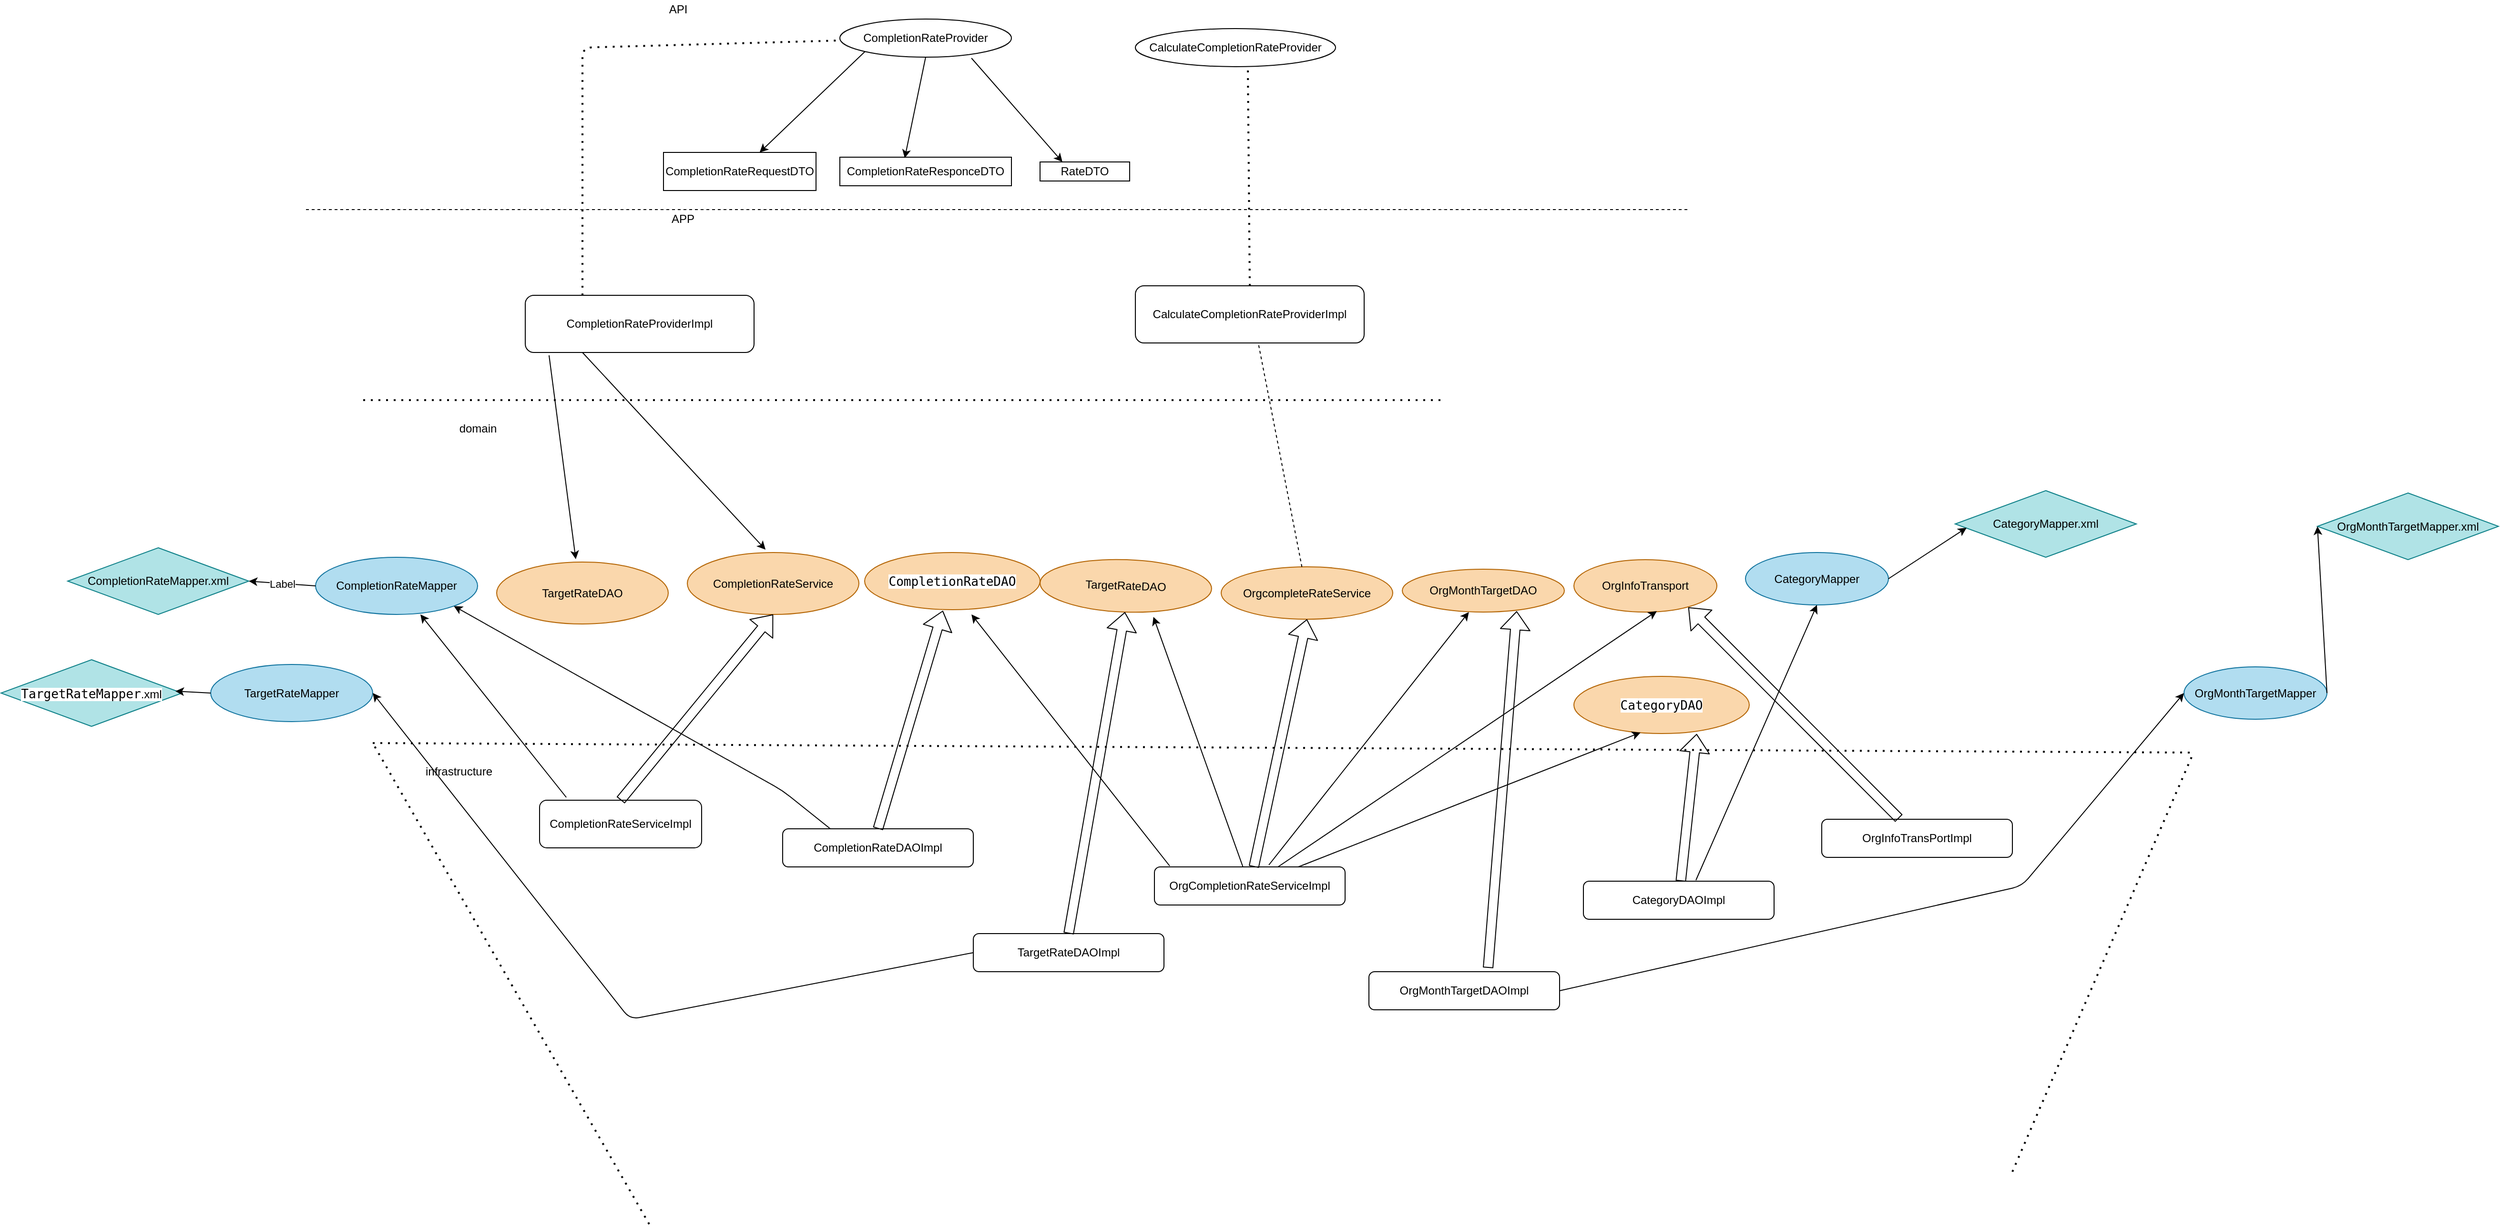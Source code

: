 <mxfile version="14.9.1" type="github"><diagram id="_fAbOFc08DvIJd-jthX_" name="completion"><mxGraphModel dx="2858" dy="1144" grid="1" gridSize="10" guides="1" tooltips="1" connect="1" arrows="1" fold="1" page="1" pageScale="1" pageWidth="827" pageHeight="1169" math="0" shadow="0"><root><mxCell id="0"/><mxCell id="1" parent="0"/><mxCell id="HPlV_7bj_zp-51kPqmHS-1" value="" style="endArrow=none;dashed=1;html=1;" edge="1" parent="1"><mxGeometry width="50" height="50" relative="1" as="geometry"><mxPoint x="-370" y="240" as="sourcePoint"/><mxPoint x="1080" y="240" as="targetPoint"/></mxGeometry></mxCell><mxCell id="HPlV_7bj_zp-51kPqmHS-2" value="CompletionRateProvider" style="ellipse;whiteSpace=wrap;html=1;" vertex="1" parent="1"><mxGeometry x="190" y="40" width="180" height="40" as="geometry"/></mxCell><mxCell id="HPlV_7bj_zp-51kPqmHS-3" value="CalculateCompletionRateProvider" style="ellipse;whiteSpace=wrap;html=1;" vertex="1" parent="1"><mxGeometry x="500" y="50" width="210" height="40" as="geometry"/></mxCell><mxCell id="HPlV_7bj_zp-51kPqmHS-4" value="API" style="text;html=1;align=center;verticalAlign=middle;resizable=0;points=[];autosize=1;strokeColor=none;" vertex="1" parent="1"><mxGeometry x="5" y="20" width="30" height="20" as="geometry"/></mxCell><mxCell id="HPlV_7bj_zp-51kPqmHS-5" value="CompletionRateRequestDTO" style="rounded=1;whiteSpace=wrap;html=1;arcSize=0;" vertex="1" parent="1"><mxGeometry x="5" y="180" width="160" height="40" as="geometry"/></mxCell><mxCell id="HPlV_7bj_zp-51kPqmHS-6" value="CompletionRateResponceDTO" style="rounded=1;whiteSpace=wrap;html=1;arcSize=0;" vertex="1" parent="1"><mxGeometry x="190" y="185" width="180" height="30" as="geometry"/></mxCell><mxCell id="HPlV_7bj_zp-51kPqmHS-7" value="RateDTO" style="rounded=1;whiteSpace=wrap;html=1;arcSize=0;" vertex="1" parent="1"><mxGeometry x="400" y="190" width="94" height="20" as="geometry"/></mxCell><mxCell id="HPlV_7bj_zp-51kPqmHS-8" value="" style="endArrow=classic;html=1;exitX=0;exitY=1;exitDx=0;exitDy=0;" edge="1" parent="1" source="HPlV_7bj_zp-51kPqmHS-2" target="HPlV_7bj_zp-51kPqmHS-5"><mxGeometry width="50" height="50" relative="1" as="geometry"><mxPoint x="390" y="380" as="sourcePoint"/><mxPoint x="440" y="330" as="targetPoint"/></mxGeometry></mxCell><mxCell id="HPlV_7bj_zp-51kPqmHS-9" value="" style="endArrow=classic;html=1;exitX=0.5;exitY=1;exitDx=0;exitDy=0;entryX=0.378;entryY=0.033;entryDx=0;entryDy=0;entryPerimeter=0;" edge="1" parent="1" source="HPlV_7bj_zp-51kPqmHS-2" target="HPlV_7bj_zp-51kPqmHS-6"><mxGeometry width="50" height="50" relative="1" as="geometry"><mxPoint x="146.36" y="94.142" as="sourcePoint"/><mxPoint x="103.866" y="190" as="targetPoint"/></mxGeometry></mxCell><mxCell id="HPlV_7bj_zp-51kPqmHS-10" value="" style="endArrow=classic;html=1;entryX=0.25;entryY=0;entryDx=0;entryDy=0;exitX=0.767;exitY=1.025;exitDx=0;exitDy=0;exitPerimeter=0;" edge="1" parent="1" source="HPlV_7bj_zp-51kPqmHS-2" target="HPlV_7bj_zp-51kPqmHS-7"><mxGeometry width="50" height="50" relative="1" as="geometry"><mxPoint x="250" y="80" as="sourcePoint"/><mxPoint x="113.866" y="200" as="targetPoint"/></mxGeometry></mxCell><mxCell id="HPlV_7bj_zp-51kPqmHS-11" value="APP" style="text;html=1;align=center;verticalAlign=middle;resizable=0;points=[];autosize=1;strokeColor=none;" vertex="1" parent="1"><mxGeometry x="5" y="240" width="40" height="20" as="geometry"/></mxCell><mxCell id="HPlV_7bj_zp-51kPqmHS-12" value="CalculateCompletionRateProviderImpl" style="rounded=1;whiteSpace=wrap;html=1;" vertex="1" parent="1"><mxGeometry x="500" y="320" width="240" height="60" as="geometry"/></mxCell><mxCell id="HPlV_7bj_zp-51kPqmHS-13" value="" style="endArrow=none;dashed=1;html=1;dashPattern=1 3;strokeWidth=2;entryX=0.562;entryY=1.1;entryDx=0;entryDy=0;entryPerimeter=0;exitX=0.5;exitY=0;exitDx=0;exitDy=0;" edge="1" parent="1" source="HPlV_7bj_zp-51kPqmHS-12" target="HPlV_7bj_zp-51kPqmHS-3"><mxGeometry width="50" height="50" relative="1" as="geometry"><mxPoint x="390" y="380" as="sourcePoint"/><mxPoint x="440" y="330" as="targetPoint"/></mxGeometry></mxCell><mxCell id="HPlV_7bj_zp-51kPqmHS-14" value="CompletionRateProviderImpl" style="rounded=1;whiteSpace=wrap;html=1;" vertex="1" parent="1"><mxGeometry x="-140" y="330" width="240" height="60" as="geometry"/></mxCell><mxCell id="HPlV_7bj_zp-51kPqmHS-15" value="" style="endArrow=none;dashed=1;html=1;dashPattern=1 3;strokeWidth=2;exitX=0.25;exitY=0;exitDx=0;exitDy=0;" edge="1" parent="1" source="HPlV_7bj_zp-51kPqmHS-14" target="HPlV_7bj_zp-51kPqmHS-2"><mxGeometry width="50" height="50" relative="1" as="geometry"><mxPoint x="390" y="380" as="sourcePoint"/><mxPoint x="440" y="330" as="targetPoint"/><Array as="points"><mxPoint x="-80" y="70"/></Array></mxGeometry></mxCell><mxCell id="HPlV_7bj_zp-51kPqmHS-16" value="" style="endArrow=none;dashed=1;html=1;dashPattern=1 3;strokeWidth=2;" edge="1" parent="1"><mxGeometry width="50" height="50" relative="1" as="geometry"><mxPoint x="-310" y="440" as="sourcePoint"/><mxPoint x="820" y="440" as="targetPoint"/></mxGeometry></mxCell><mxCell id="HPlV_7bj_zp-51kPqmHS-17" value="domain" style="text;html=1;align=center;verticalAlign=middle;resizable=0;points=[];autosize=1;strokeColor=none;" vertex="1" parent="1"><mxGeometry x="-220" y="460" width="60" height="20" as="geometry"/></mxCell><mxCell id="HPlV_7bj_zp-51kPqmHS-19" value="CompletionRateService" style="ellipse;whiteSpace=wrap;html=1;fillColor=#fad7ac;strokeColor=#b46504;" vertex="1" parent="1"><mxGeometry x="30" y="600" width="180" height="65" as="geometry"/></mxCell><mxCell id="HPlV_7bj_zp-51kPqmHS-21" value="TargetRateDAO" style="ellipse;whiteSpace=wrap;html=1;fillColor=#fad7ac;strokeColor=#b46504;" vertex="1" parent="1"><mxGeometry x="-170" y="610" width="180" height="65" as="geometry"/></mxCell><mxCell id="HPlV_7bj_zp-51kPqmHS-25" value="OrgcompleteRateService" style="ellipse;whiteSpace=wrap;html=1;fillColor=#fad7ac;strokeColor=#b46504;" vertex="1" parent="1"><mxGeometry x="590" y="615" width="180" height="55" as="geometry"/></mxCell><mxCell id="HPlV_7bj_zp-51kPqmHS-26" value="" style="endArrow=none;dashed=1;html=1;entryX=0.538;entryY=1.017;entryDx=0;entryDy=0;entryPerimeter=0;" edge="1" parent="1" source="HPlV_7bj_zp-51kPqmHS-25" target="HPlV_7bj_zp-51kPqmHS-12"><mxGeometry width="50" height="50" relative="1" as="geometry"><mxPoint x="135" y="540" as="sourcePoint"/><mxPoint x="160" y="390" as="targetPoint"/></mxGeometry></mxCell><mxCell id="HPlV_7bj_zp-51kPqmHS-27" value="" style="endArrow=none;dashed=1;html=1;dashPattern=1 3;strokeWidth=2;" edge="1" parent="1"><mxGeometry width="50" height="50" relative="1" as="geometry"><mxPoint x="-300" y="800" as="sourcePoint"/><mxPoint x="1610" y="810" as="targetPoint"/></mxGeometry></mxCell><mxCell id="HPlV_7bj_zp-51kPqmHS-28" value="CompletionRateServiceImpl" style="rounded=1;whiteSpace=wrap;html=1;" vertex="1" parent="1"><mxGeometry x="-125" y="860" width="170" height="50" as="geometry"/></mxCell><mxCell id="HPlV_7bj_zp-51kPqmHS-30" value="" style="shape=flexArrow;endArrow=classic;html=1;entryX=0.5;entryY=1;entryDx=0;entryDy=0;exitX=0.5;exitY=0;exitDx=0;exitDy=0;" edge="1" parent="1" source="HPlV_7bj_zp-51kPqmHS-28" target="HPlV_7bj_zp-51kPqmHS-19"><mxGeometry width="50" height="50" relative="1" as="geometry"><mxPoint x="115" y="740" as="sourcePoint"/><mxPoint x="165" y="690" as="targetPoint"/></mxGeometry></mxCell><mxCell id="HPlV_7bj_zp-51kPqmHS-32" value="OrgCompletionRateServiceImpl" style="rounded=1;whiteSpace=wrap;html=1;" vertex="1" parent="1"><mxGeometry x="520" y="930" width="200" height="40" as="geometry"/></mxCell><mxCell id="HPlV_7bj_zp-51kPqmHS-33" value="CompletionRateMapper" style="ellipse;whiteSpace=wrap;html=1;fillColor=#b1ddf0;strokeColor=#10739e;" vertex="1" parent="1"><mxGeometry x="-360" y="605" width="170" height="60" as="geometry"/></mxCell><mxCell id="HPlV_7bj_zp-51kPqmHS-34" value="" style="endArrow=classic;html=1;exitX=0.165;exitY=-0.06;exitDx=0;exitDy=0;exitPerimeter=0;entryX=0.647;entryY=1;entryDx=0;entryDy=0;entryPerimeter=0;" edge="1" parent="1" source="HPlV_7bj_zp-51kPqmHS-28" target="HPlV_7bj_zp-51kPqmHS-33"><mxGeometry width="50" height="50" relative="1" as="geometry"><mxPoint x="390" y="700" as="sourcePoint"/><mxPoint x="-100" y="610" as="targetPoint"/></mxGeometry></mxCell><mxCell id="HPlV_7bj_zp-51kPqmHS-35" value="" style="endArrow=classic;html=1;exitX=0.25;exitY=1;exitDx=0;exitDy=0;entryX=0.456;entryY=-0.046;entryDx=0;entryDy=0;entryPerimeter=0;" edge="1" parent="1" source="HPlV_7bj_zp-51kPqmHS-14" target="HPlV_7bj_zp-51kPqmHS-19"><mxGeometry width="50" height="50" relative="1" as="geometry"><mxPoint x="390" y="440" as="sourcePoint"/><mxPoint x="440" y="390" as="targetPoint"/></mxGeometry></mxCell><mxCell id="HPlV_7bj_zp-51kPqmHS-36" value="" style="endArrow=classic;html=1;exitX=0.104;exitY=1.05;exitDx=0;exitDy=0;exitPerimeter=0;entryX=0.461;entryY=-0.046;entryDx=0;entryDy=0;entryPerimeter=0;" edge="1" parent="1" source="HPlV_7bj_zp-51kPqmHS-14" target="HPlV_7bj_zp-51kPqmHS-21"><mxGeometry width="50" height="50" relative="1" as="geometry"><mxPoint x="390" y="440" as="sourcePoint"/><mxPoint x="440" y="390" as="targetPoint"/></mxGeometry></mxCell><mxCell id="HPlV_7bj_zp-51kPqmHS-37" value="infrastructure" style="text;html=1;align=center;verticalAlign=middle;resizable=0;points=[];autosize=1;strokeColor=none;" vertex="1" parent="1"><mxGeometry x="-255" y="820" width="90" height="20" as="geometry"/></mxCell><mxCell id="HPlV_7bj_zp-51kPqmHS-39" value="" style="shape=flexArrow;endArrow=classic;html=1;entryX=0.5;entryY=1;entryDx=0;entryDy=0;" edge="1" parent="1" source="HPlV_7bj_zp-51kPqmHS-32" target="HPlV_7bj_zp-51kPqmHS-25"><mxGeometry width="50" height="50" relative="1" as="geometry"><mxPoint x="590" y="780" as="sourcePoint"/><mxPoint x="640" y="730" as="targetPoint"/></mxGeometry></mxCell><mxCell id="HPlV_7bj_zp-51kPqmHS-40" value="OrgMonthTargetDAO" style="ellipse;whiteSpace=wrap;html=1;fillColor=#fad7ac;strokeColor=#b46504;" vertex="1" parent="1"><mxGeometry x="780" y="617.5" width="170" height="45" as="geometry"/></mxCell><mxCell id="HPlV_7bj_zp-51kPqmHS-41" value="" style="endArrow=classic;html=1;entryX=0.411;entryY=1;entryDx=0;entryDy=0;entryPerimeter=0;exitX=0.6;exitY=-0.05;exitDx=0;exitDy=0;exitPerimeter=0;" edge="1" parent="1" source="HPlV_7bj_zp-51kPqmHS-32" target="HPlV_7bj_zp-51kPqmHS-40"><mxGeometry width="50" height="50" relative="1" as="geometry"><mxPoint x="390" y="700" as="sourcePoint"/><mxPoint x="440" y="650" as="targetPoint"/></mxGeometry></mxCell><mxCell id="HPlV_7bj_zp-51kPqmHS-42" value="OrgInfoTransport" style="ellipse;whiteSpace=wrap;html=1;fillColor=#fad7ac;strokeColor=#b46504;" vertex="1" parent="1"><mxGeometry x="960" y="607.5" width="150" height="55" as="geometry"/></mxCell><mxCell id="HPlV_7bj_zp-51kPqmHS-44" value="" style="endArrow=classic;html=1;entryX=0.58;entryY=0.982;entryDx=0;entryDy=0;entryPerimeter=0;" edge="1" parent="1" source="HPlV_7bj_zp-51kPqmHS-32" target="HPlV_7bj_zp-51kPqmHS-42"><mxGeometry width="50" height="50" relative="1" as="geometry"><mxPoint x="390" y="810" as="sourcePoint"/><mxPoint x="440" y="760" as="targetPoint"/></mxGeometry></mxCell><mxCell id="HPlV_7bj_zp-51kPqmHS-45" value="TargetRateDAO" style="ellipse;whiteSpace=wrap;html=1;fillColor=#fad7ac;strokeColor=#b46504;rotation=2;" vertex="1" parent="1"><mxGeometry x="400" y="607.5" width="180" height="55" as="geometry"/></mxCell><mxCell id="HPlV_7bj_zp-51kPqmHS-46" value="" style="endArrow=classic;html=1;entryX=0.667;entryY=1.073;entryDx=0;entryDy=0;entryPerimeter=0;" edge="1" parent="1" source="HPlV_7bj_zp-51kPqmHS-32" target="HPlV_7bj_zp-51kPqmHS-45"><mxGeometry width="50" height="50" relative="1" as="geometry"><mxPoint x="390" y="810" as="sourcePoint"/><mxPoint x="440" y="730" as="targetPoint"/></mxGeometry></mxCell><mxCell id="HPlV_7bj_zp-51kPqmHS-47" value="&lt;pre style=&quot;font-family: &amp;#34;jetbrains mono&amp;#34; , monospace ; font-size: 9.8pt&quot;&gt;&lt;span style=&quot;background-color: rgb(255 , 255 , 255)&quot;&gt;CompletionRateDAO&lt;/span&gt;&lt;/pre&gt;" style="ellipse;whiteSpace=wrap;html=1;fillColor=#fad7ac;strokeColor=#b46504;" vertex="1" parent="1"><mxGeometry x="216" y="600" width="184" height="60" as="geometry"/></mxCell><mxCell id="HPlV_7bj_zp-51kPqmHS-48" value="" style="endArrow=classic;html=1;entryX=0.609;entryY=1.083;entryDx=0;entryDy=0;entryPerimeter=0;exitX=0.08;exitY=-0.025;exitDx=0;exitDy=0;exitPerimeter=0;" edge="1" parent="1" source="HPlV_7bj_zp-51kPqmHS-32" target="HPlV_7bj_zp-51kPqmHS-47"><mxGeometry width="50" height="50" relative="1" as="geometry"><mxPoint x="390" y="760" as="sourcePoint"/><mxPoint x="440" y="710" as="targetPoint"/></mxGeometry></mxCell><mxCell id="HPlV_7bj_zp-51kPqmHS-49" value="&lt;pre style=&quot;font-family: &amp;#34;jetbrains mono&amp;#34; , monospace ; font-size: 9.8pt&quot;&gt;&lt;span style=&quot;background-color: rgb(255 , 255 , 255)&quot;&gt;CategoryDAO&lt;/span&gt;&lt;/pre&gt;" style="ellipse;whiteSpace=wrap;html=1;fillColor=#fad7ac;strokeColor=#b46504;" vertex="1" parent="1"><mxGeometry x="960" y="730" width="184" height="60" as="geometry"/></mxCell><mxCell id="HPlV_7bj_zp-51kPqmHS-50" value="" style="endArrow=classic;html=1;entryX=0.38;entryY=0.983;entryDx=0;entryDy=0;entryPerimeter=0;" edge="1" parent="1" source="HPlV_7bj_zp-51kPqmHS-32" target="HPlV_7bj_zp-51kPqmHS-49"><mxGeometry width="50" height="50" relative="1" as="geometry"><mxPoint x="390" y="700" as="sourcePoint"/><mxPoint x="440" y="650" as="targetPoint"/></mxGeometry></mxCell><mxCell id="HPlV_7bj_zp-51kPqmHS-51" value="CategoryDAOImpl" style="rounded=1;whiteSpace=wrap;html=1;" vertex="1" parent="1"><mxGeometry x="970" y="945" width="200" height="40" as="geometry"/></mxCell><mxCell id="HPlV_7bj_zp-51kPqmHS-53" value="" style="shape=flexArrow;endArrow=classic;html=1;entryX=0.7;entryY=1.005;entryDx=0;entryDy=0;entryPerimeter=0;" edge="1" parent="1" source="HPlV_7bj_zp-51kPqmHS-51" target="HPlV_7bj_zp-51kPqmHS-49"><mxGeometry width="50" height="50" relative="1" as="geometry"><mxPoint x="390" y="860" as="sourcePoint"/><mxPoint x="1030" y="770" as="targetPoint"/></mxGeometry></mxCell><mxCell id="HPlV_7bj_zp-51kPqmHS-56" value="&lt;span style=&quot;font-family: &amp;#34;helvetica&amp;#34;&quot;&gt;OrgMonthTargetDAOImpl&lt;/span&gt;" style="rounded=1;whiteSpace=wrap;html=1;" vertex="1" parent="1"><mxGeometry x="745" y="1040" width="200" height="40" as="geometry"/></mxCell><mxCell id="HPlV_7bj_zp-51kPqmHS-57" value="" style="shape=flexArrow;endArrow=classic;html=1;exitX=0.625;exitY=-0.1;exitDx=0;exitDy=0;exitPerimeter=0;entryX=0.706;entryY=0.978;entryDx=0;entryDy=0;entryPerimeter=0;" edge="1" parent="1" source="HPlV_7bj_zp-51kPqmHS-56" target="HPlV_7bj_zp-51kPqmHS-40"><mxGeometry width="50" height="50" relative="1" as="geometry"><mxPoint x="280" y="1255" as="sourcePoint"/><mxPoint x="860" y="600" as="targetPoint"/></mxGeometry></mxCell><mxCell id="HPlV_7bj_zp-51kPqmHS-58" value="OrgInfoTransPortImpl" style="rounded=1;whiteSpace=wrap;html=1;" vertex="1" parent="1"><mxGeometry x="1220" y="880" width="200" height="40" as="geometry"/></mxCell><mxCell id="HPlV_7bj_zp-51kPqmHS-59" value="" style="shape=flexArrow;endArrow=classic;html=1;exitX=0.405;exitY=-0.025;exitDx=0;exitDy=0;entryX=0.8;entryY=0.909;entryDx=0;entryDy=0;entryPerimeter=0;exitPerimeter=0;" edge="1" parent="1" source="HPlV_7bj_zp-51kPqmHS-58" target="HPlV_7bj_zp-51kPqmHS-42"><mxGeometry width="50" height="50" relative="1" as="geometry"><mxPoint x="1230" y="845" as="sourcePoint"/><mxPoint x="1160" y="685" as="targetPoint"/></mxGeometry></mxCell><mxCell id="HPlV_7bj_zp-51kPqmHS-60" value="&lt;span style=&quot;font-family: &amp;#34;helvetica&amp;#34;&quot;&gt;TargetRateDAOImpl&lt;/span&gt;" style="rounded=1;whiteSpace=wrap;html=1;" vertex="1" parent="1"><mxGeometry x="330" y="1000" width="200" height="40" as="geometry"/></mxCell><mxCell id="HPlV_7bj_zp-51kPqmHS-61" value="" style="shape=flexArrow;endArrow=classic;html=1;entryX=0.5;entryY=1;entryDx=0;entryDy=0;exitX=0.5;exitY=0;exitDx=0;exitDy=0;" edge="1" parent="1" source="HPlV_7bj_zp-51kPqmHS-60" target="HPlV_7bj_zp-51kPqmHS-45"><mxGeometry width="50" height="50" relative="1" as="geometry"><mxPoint x="910" y="910" as="sourcePoint"/><mxPoint x="960" y="860" as="targetPoint"/></mxGeometry></mxCell><mxCell id="HPlV_7bj_zp-51kPqmHS-62" value="&lt;span style=&quot;font-family: &amp;#34;helvetica&amp;#34;&quot;&gt;CompletionRateDAOImpl&lt;/span&gt;" style="rounded=1;whiteSpace=wrap;html=1;" vertex="1" parent="1"><mxGeometry x="130" y="890" width="200" height="40" as="geometry"/></mxCell><mxCell id="HPlV_7bj_zp-51kPqmHS-63" value="" style="shape=flexArrow;endArrow=classic;html=1;entryX=0.446;entryY=1.017;entryDx=0;entryDy=0;entryPerimeter=0;exitX=0.5;exitY=0;exitDx=0;exitDy=0;" edge="1" parent="1" source="HPlV_7bj_zp-51kPqmHS-62" target="HPlV_7bj_zp-51kPqmHS-47"><mxGeometry width="50" height="50" relative="1" as="geometry"><mxPoint x="480" y="910" as="sourcePoint"/><mxPoint x="530" y="860" as="targetPoint"/></mxGeometry></mxCell><mxCell id="HPlV_7bj_zp-51kPqmHS-64" value="CompletionRateMapper.xml" style="rhombus;whiteSpace=wrap;html=1;fillColor=#b0e3e6;strokeColor=#0e8088;" vertex="1" parent="1"><mxGeometry x="-620" y="595" width="190" height="70" as="geometry"/></mxCell><mxCell id="HPlV_7bj_zp-51kPqmHS-65" value="" style="endArrow=classic;html=1;entryX=1;entryY=0.5;entryDx=0;entryDy=0;exitX=0;exitY=0.5;exitDx=0;exitDy=0;" edge="1" parent="1" source="HPlV_7bj_zp-51kPqmHS-33" target="HPlV_7bj_zp-51kPqmHS-64"><mxGeometry relative="1" as="geometry"><mxPoint x="90" y="620" as="sourcePoint"/><mxPoint x="250" y="620" as="targetPoint"/></mxGeometry></mxCell><mxCell id="HPlV_7bj_zp-51kPqmHS-66" value="Label" style="edgeLabel;resizable=0;html=1;align=center;verticalAlign=middle;" connectable="0" vertex="1" parent="HPlV_7bj_zp-51kPqmHS-65"><mxGeometry relative="1" as="geometry"/></mxCell><mxCell id="HPlV_7bj_zp-51kPqmHS-70" value="CategoryMapper" style="ellipse;whiteSpace=wrap;html=1;fillColor=#b1ddf0;strokeColor=#10739e;" vertex="1" parent="1"><mxGeometry x="1140" y="600" width="150" height="55" as="geometry"/></mxCell><mxCell id="HPlV_7bj_zp-51kPqmHS-71" value="" style="endArrow=classic;html=1;entryX=0.5;entryY=1;entryDx=0;entryDy=0;exitX=0.59;exitY=-0.025;exitDx=0;exitDy=0;exitPerimeter=0;" edge="1" parent="1" source="HPlV_7bj_zp-51kPqmHS-51" target="HPlV_7bj_zp-51kPqmHS-70"><mxGeometry width="50" height="50" relative="1" as="geometry"><mxPoint x="1030" y="820" as="sourcePoint"/><mxPoint x="1080" y="770" as="targetPoint"/><Array as="points"/></mxGeometry></mxCell><mxCell id="HPlV_7bj_zp-51kPqmHS-73" value="CategoryMapper.xml" style="rhombus;whiteSpace=wrap;html=1;fillColor=#b0e3e6;strokeColor=#0e8088;" vertex="1" parent="1"><mxGeometry x="1360" y="535" width="190" height="70" as="geometry"/></mxCell><mxCell id="HPlV_7bj_zp-51kPqmHS-74" value="" style="endArrow=classic;html=1;exitX=1;exitY=0.5;exitDx=0;exitDy=0;entryX=0.063;entryY=0.557;entryDx=0;entryDy=0;entryPerimeter=0;" edge="1" parent="1" source="HPlV_7bj_zp-51kPqmHS-70" target="HPlV_7bj_zp-51kPqmHS-73"><mxGeometry width="50" height="50" relative="1" as="geometry"><mxPoint x="1450" y="730" as="sourcePoint"/><mxPoint x="1500" y="680" as="targetPoint"/></mxGeometry></mxCell><mxCell id="HPlV_7bj_zp-51kPqmHS-75" value="" style="endArrow=none;dashed=1;html=1;dashPattern=1 3;strokeWidth=2;" edge="1" parent="1"><mxGeometry width="50" height="50" relative="1" as="geometry"><mxPoint x="-10" y="1305" as="sourcePoint"/><mxPoint x="-300" y="800" as="targetPoint"/></mxGeometry></mxCell><mxCell id="HPlV_7bj_zp-51kPqmHS-76" value="" style="endArrow=classic;html=1;entryX=1;entryY=1;entryDx=0;entryDy=0;exitX=0.25;exitY=0;exitDx=0;exitDy=0;" edge="1" parent="1" source="HPlV_7bj_zp-51kPqmHS-62" target="HPlV_7bj_zp-51kPqmHS-33"><mxGeometry width="50" height="50" relative="1" as="geometry"><mxPoint x="440" y="980" as="sourcePoint"/><mxPoint x="490" y="930" as="targetPoint"/><Array as="points"><mxPoint x="130" y="850"/></Array></mxGeometry></mxCell><mxCell id="HPlV_7bj_zp-51kPqmHS-77" value="" style="endArrow=none;dashed=1;html=1;dashPattern=1 3;strokeWidth=2;" edge="1" parent="1"><mxGeometry width="50" height="50" relative="1" as="geometry"><mxPoint x="1420" y="1250" as="sourcePoint"/><mxPoint x="1610" y="810" as="targetPoint"/></mxGeometry></mxCell><mxCell id="HPlV_7bj_zp-51kPqmHS-78" value="OrgMonthTargetMapper" style="ellipse;whiteSpace=wrap;html=1;fillColor=#b1ddf0;strokeColor=#10739e;" vertex="1" parent="1"><mxGeometry x="1600" y="720" width="150" height="55" as="geometry"/></mxCell><mxCell id="HPlV_7bj_zp-51kPqmHS-79" value="" style="endArrow=classic;html=1;exitX=1;exitY=0.5;exitDx=0;exitDy=0;entryX=0;entryY=0.5;entryDx=0;entryDy=0;" edge="1" parent="1" source="HPlV_7bj_zp-51kPqmHS-56" target="HPlV_7bj_zp-51kPqmHS-78"><mxGeometry width="50" height="50" relative="1" as="geometry"><mxPoint x="1320" y="1040" as="sourcePoint"/><mxPoint x="1370" y="990" as="targetPoint"/><Array as="points"><mxPoint x="1430" y="950"/></Array></mxGeometry></mxCell><mxCell id="HPlV_7bj_zp-51kPqmHS-80" value="OrgMonthTargetMapper.xml" style="rhombus;whiteSpace=wrap;html=1;fillColor=#b0e3e6;strokeColor=#0e8088;" vertex="1" parent="1"><mxGeometry x="1740" y="537.5" width="190" height="70" as="geometry"/></mxCell><mxCell id="HPlV_7bj_zp-51kPqmHS-81" value="" style="endArrow=classic;html=1;entryX=0;entryY=0.5;entryDx=0;entryDy=0;exitX=1;exitY=0.5;exitDx=0;exitDy=0;" edge="1" parent="1" source="HPlV_7bj_zp-51kPqmHS-78" target="HPlV_7bj_zp-51kPqmHS-80"><mxGeometry width="50" height="50" relative="1" as="geometry"><mxPoint x="1320" y="1040" as="sourcePoint"/><mxPoint x="1370" y="990" as="targetPoint"/></mxGeometry></mxCell><mxCell id="HPlV_7bj_zp-51kPqmHS-83" value="TargetRateMapper" style="ellipse;whiteSpace=wrap;html=1;fillColor=#b1ddf0;strokeColor=#10739e;" vertex="1" parent="1"><mxGeometry x="-470" y="717.5" width="170" height="60" as="geometry"/></mxCell><mxCell id="HPlV_7bj_zp-51kPqmHS-84" value="&lt;font style=&quot;background-color: rgb(255 , 255 , 255)&quot;&gt;&lt;span style=&quot;font-family: &amp;#34;jetbrains mono&amp;#34; , monospace ; font-size: 9.8pt&quot;&gt;TargetRateMapper&lt;/span&gt;.xml&lt;/font&gt;" style="rhombus;whiteSpace=wrap;html=1;fillColor=#b0e3e6;strokeColor=#0e8088;" vertex="1" parent="1"><mxGeometry x="-690" y="712.5" width="190" height="70" as="geometry"/></mxCell><mxCell id="HPlV_7bj_zp-51kPqmHS-85" value="" style="endArrow=classic;html=1;entryX=1;entryY=0.5;entryDx=0;entryDy=0;exitX=0;exitY=0.5;exitDx=0;exitDy=0;" edge="1" parent="1" source="HPlV_7bj_zp-51kPqmHS-60" target="HPlV_7bj_zp-51kPqmHS-83"><mxGeometry width="50" height="50" relative="1" as="geometry"><mxPoint x="30" y="1090" as="sourcePoint"/><mxPoint x="80" y="1040" as="targetPoint"/><Array as="points"><mxPoint x="-30" y="1090"/></Array></mxGeometry></mxCell><mxCell id="HPlV_7bj_zp-51kPqmHS-86" value="" style="endArrow=classic;html=1;entryX=0.963;entryY=0.471;entryDx=0;entryDy=0;entryPerimeter=0;exitX=0;exitY=0.5;exitDx=0;exitDy=0;" edge="1" parent="1" source="HPlV_7bj_zp-51kPqmHS-83" target="HPlV_7bj_zp-51kPqmHS-84"><mxGeometry width="50" height="50" relative="1" as="geometry"><mxPoint x="30" y="1090" as="sourcePoint"/><mxPoint x="80" y="1040" as="targetPoint"/></mxGeometry></mxCell></root></mxGraphModel></diagram></mxfile>